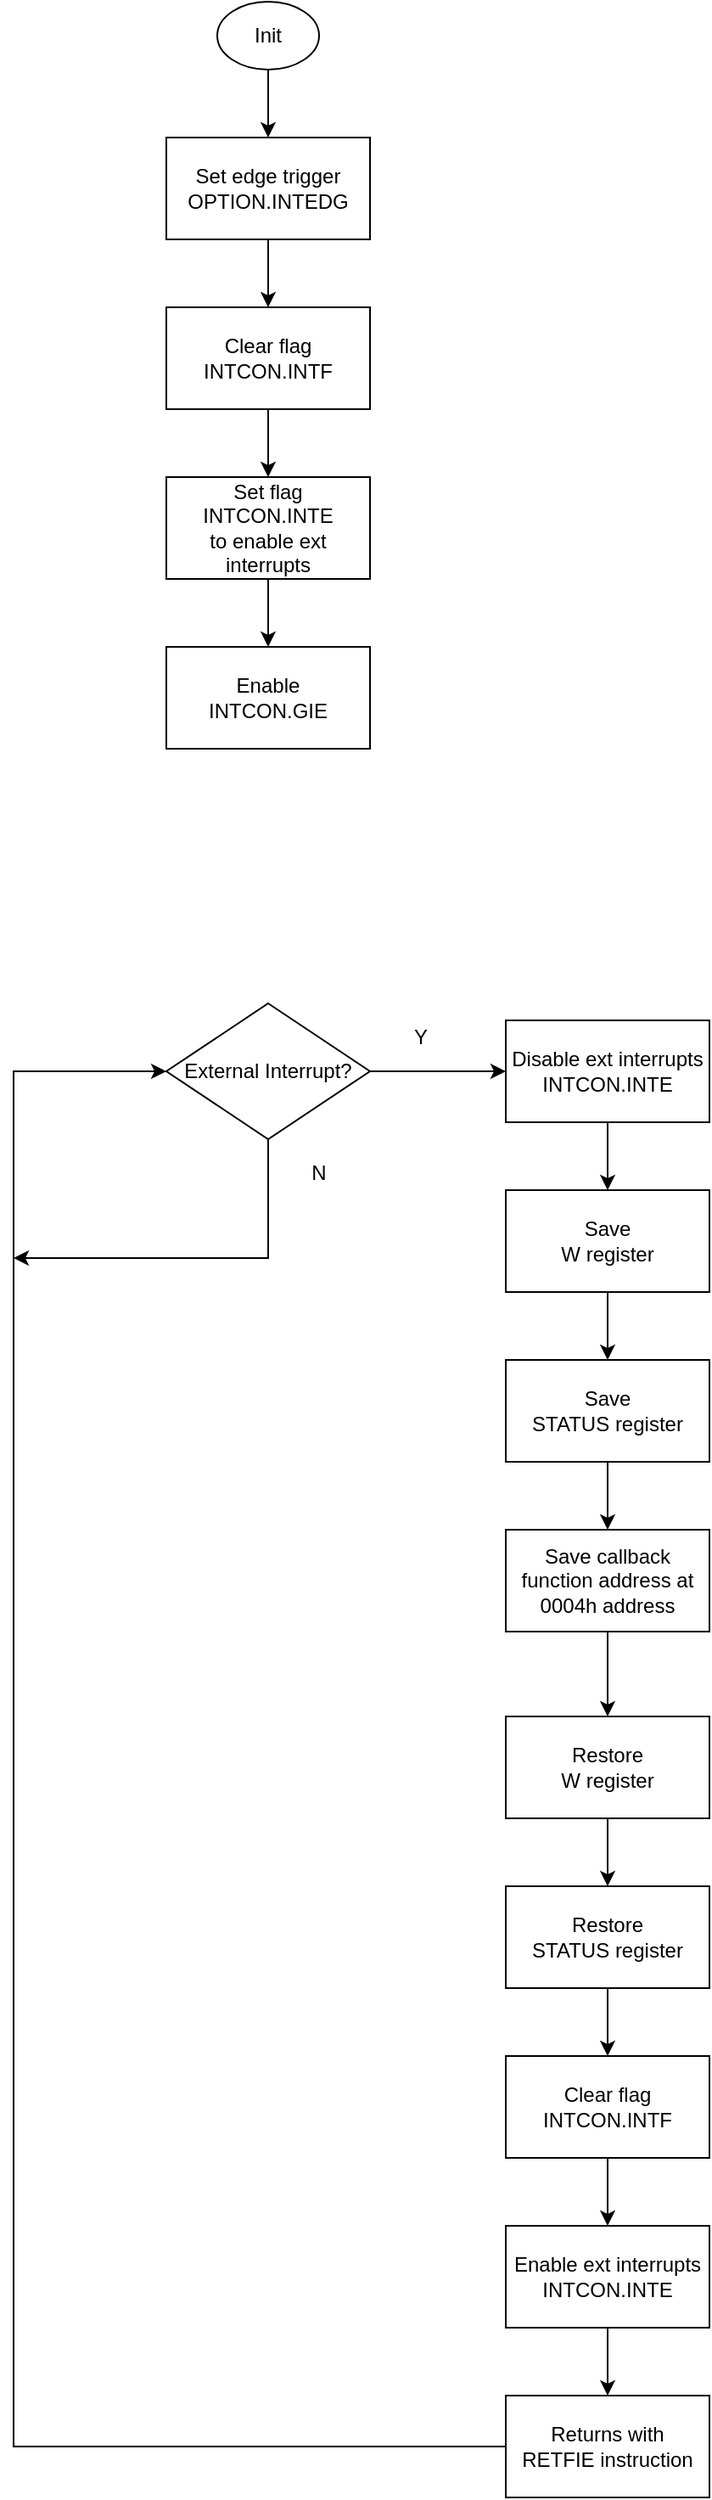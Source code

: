 <mxfile version="14.6.11" type="device"><diagram id="2L06irbRyKccJMHdlIap" name="Page-1"><mxGraphModel dx="2062" dy="762" grid="1" gridSize="10" guides="1" tooltips="1" connect="1" arrows="1" fold="1" page="1" pageScale="1" pageWidth="850" pageHeight="1100" math="0" shadow="0"><root><mxCell id="0"/><mxCell id="1" parent="0"/><mxCell id="25_WZWeoTZdljpmqgG4W-18" style="edgeStyle=orthogonalEdgeStyle;rounded=0;orthogonalLoop=1;jettySize=auto;html=1;" edge="1" parent="1" source="25_WZWeoTZdljpmqgG4W-1" target="25_WZWeoTZdljpmqgG4W-3"><mxGeometry relative="1" as="geometry"/></mxCell><mxCell id="25_WZWeoTZdljpmqgG4W-1" value="Init" style="ellipse;whiteSpace=wrap;html=1;" vertex="1" parent="1"><mxGeometry x="310" y="20" width="60" height="40" as="geometry"/></mxCell><mxCell id="25_WZWeoTZdljpmqgG4W-2" value="Enable&lt;br&gt;INTCON.GIE" style="rounded=0;whiteSpace=wrap;html=1;" vertex="1" parent="1"><mxGeometry x="280" y="400" width="120" height="60" as="geometry"/></mxCell><mxCell id="25_WZWeoTZdljpmqgG4W-19" style="edgeStyle=orthogonalEdgeStyle;rounded=0;orthogonalLoop=1;jettySize=auto;html=1;" edge="1" parent="1" source="25_WZWeoTZdljpmqgG4W-3" target="25_WZWeoTZdljpmqgG4W-4"><mxGeometry relative="1" as="geometry"/></mxCell><mxCell id="25_WZWeoTZdljpmqgG4W-3" value="Set edge trigger&lt;br&gt;OPTION.INTEDG" style="rounded=0;whiteSpace=wrap;html=1;" vertex="1" parent="1"><mxGeometry x="280" y="100" width="120" height="60" as="geometry"/></mxCell><mxCell id="25_WZWeoTZdljpmqgG4W-20" style="edgeStyle=orthogonalEdgeStyle;rounded=0;orthogonalLoop=1;jettySize=auto;html=1;entryX=0.5;entryY=0;entryDx=0;entryDy=0;" edge="1" parent="1" source="25_WZWeoTZdljpmqgG4W-4" target="25_WZWeoTZdljpmqgG4W-9"><mxGeometry relative="1" as="geometry"/></mxCell><mxCell id="25_WZWeoTZdljpmqgG4W-4" value="Clear flag&lt;br&gt;INTCON.INTF" style="rounded=0;whiteSpace=wrap;html=1;" vertex="1" parent="1"><mxGeometry x="280" y="200" width="120" height="60" as="geometry"/></mxCell><mxCell id="25_WZWeoTZdljpmqgG4W-27" style="edgeStyle=orthogonalEdgeStyle;rounded=0;orthogonalLoop=1;jettySize=auto;html=1;entryX=0.5;entryY=0;entryDx=0;entryDy=0;" edge="1" parent="1" source="25_WZWeoTZdljpmqgG4W-5" target="25_WZWeoTZdljpmqgG4W-16"><mxGeometry relative="1" as="geometry"/></mxCell><mxCell id="25_WZWeoTZdljpmqgG4W-5" value="Save callback function address at 0004h address" style="rounded=0;whiteSpace=wrap;html=1;" vertex="1" parent="1"><mxGeometry x="480" y="920" width="120" height="60" as="geometry"/></mxCell><mxCell id="25_WZWeoTZdljpmqgG4W-24" style="edgeStyle=orthogonalEdgeStyle;rounded=0;orthogonalLoop=1;jettySize=auto;html=1;entryX=0.5;entryY=0;entryDx=0;entryDy=0;" edge="1" parent="1" source="25_WZWeoTZdljpmqgG4W-6" target="25_WZWeoTZdljpmqgG4W-14"><mxGeometry relative="1" as="geometry"/></mxCell><mxCell id="25_WZWeoTZdljpmqgG4W-6" value="Disable ext interrupts&lt;br&gt;INTCON.INTE" style="rounded=0;whiteSpace=wrap;html=1;" vertex="1" parent="1"><mxGeometry x="480" y="620" width="120" height="60" as="geometry"/></mxCell><mxCell id="25_WZWeoTZdljpmqgG4W-31" style="edgeStyle=orthogonalEdgeStyle;rounded=0;orthogonalLoop=1;jettySize=auto;html=1;entryX=0.5;entryY=0;entryDx=0;entryDy=0;" edge="1" parent="1" source="25_WZWeoTZdljpmqgG4W-7" target="25_WZWeoTZdljpmqgG4W-12"><mxGeometry relative="1" as="geometry"/></mxCell><mxCell id="25_WZWeoTZdljpmqgG4W-7" value="Enable ext interrupts&lt;br&gt;INTCON.INTE" style="rounded=0;whiteSpace=wrap;html=1;" vertex="1" parent="1"><mxGeometry x="480" y="1330" width="120" height="60" as="geometry"/></mxCell><mxCell id="25_WZWeoTZdljpmqgG4W-21" style="edgeStyle=orthogonalEdgeStyle;rounded=0;orthogonalLoop=1;jettySize=auto;html=1;entryX=0.5;entryY=0;entryDx=0;entryDy=0;" edge="1" parent="1" source="25_WZWeoTZdljpmqgG4W-9" target="25_WZWeoTZdljpmqgG4W-2"><mxGeometry relative="1" as="geometry"/></mxCell><mxCell id="25_WZWeoTZdljpmqgG4W-9" value="Set flag&lt;br&gt;INTCON.INTE&lt;br&gt;to enable ext interrupts" style="rounded=0;whiteSpace=wrap;html=1;" vertex="1" parent="1"><mxGeometry x="280" y="300" width="120" height="60" as="geometry"/></mxCell><mxCell id="25_WZWeoTZdljpmqgG4W-23" style="edgeStyle=orthogonalEdgeStyle;rounded=0;orthogonalLoop=1;jettySize=auto;html=1;entryX=0;entryY=0.5;entryDx=0;entryDy=0;" edge="1" parent="1" source="25_WZWeoTZdljpmqgG4W-10" target="25_WZWeoTZdljpmqgG4W-6"><mxGeometry relative="1" as="geometry"/></mxCell><mxCell id="25_WZWeoTZdljpmqgG4W-39" style="edgeStyle=orthogonalEdgeStyle;rounded=0;orthogonalLoop=1;jettySize=auto;html=1;" edge="1" parent="1" source="25_WZWeoTZdljpmqgG4W-10"><mxGeometry relative="1" as="geometry"><mxPoint x="190" y="760" as="targetPoint"/><Array as="points"><mxPoint x="340" y="760"/></Array></mxGeometry></mxCell><mxCell id="25_WZWeoTZdljpmqgG4W-10" value="External Interrupt?" style="rhombus;whiteSpace=wrap;html=1;" vertex="1" parent="1"><mxGeometry x="280" y="610" width="120" height="80" as="geometry"/></mxCell><mxCell id="25_WZWeoTZdljpmqgG4W-37" style="edgeStyle=orthogonalEdgeStyle;rounded=0;orthogonalLoop=1;jettySize=auto;html=1;entryX=0;entryY=0.5;entryDx=0;entryDy=0;" edge="1" parent="1" source="25_WZWeoTZdljpmqgG4W-12" target="25_WZWeoTZdljpmqgG4W-10"><mxGeometry relative="1" as="geometry"><mxPoint x="210" y="736" as="targetPoint"/><Array as="points"><mxPoint x="190" y="1460"/><mxPoint x="190" y="650"/></Array></mxGeometry></mxCell><mxCell id="25_WZWeoTZdljpmqgG4W-12" value="Returns with&lt;br&gt;RETFIE instruction" style="rounded=0;whiteSpace=wrap;html=1;" vertex="1" parent="1"><mxGeometry x="480" y="1430" width="120" height="60" as="geometry"/></mxCell><mxCell id="25_WZWeoTZdljpmqgG4W-30" style="edgeStyle=orthogonalEdgeStyle;rounded=0;orthogonalLoop=1;jettySize=auto;html=1;entryX=0.5;entryY=0;entryDx=0;entryDy=0;" edge="1" parent="1" source="25_WZWeoTZdljpmqgG4W-13" target="25_WZWeoTZdljpmqgG4W-7"><mxGeometry relative="1" as="geometry"/></mxCell><mxCell id="25_WZWeoTZdljpmqgG4W-13" value="Clear flag&lt;br&gt;INTCON.INTF" style="rounded=0;whiteSpace=wrap;html=1;" vertex="1" parent="1"><mxGeometry x="480" y="1230" width="120" height="60" as="geometry"/></mxCell><mxCell id="25_WZWeoTZdljpmqgG4W-25" style="edgeStyle=orthogonalEdgeStyle;rounded=0;orthogonalLoop=1;jettySize=auto;html=1;" edge="1" parent="1" source="25_WZWeoTZdljpmqgG4W-14" target="25_WZWeoTZdljpmqgG4W-15"><mxGeometry relative="1" as="geometry"/></mxCell><mxCell id="25_WZWeoTZdljpmqgG4W-14" value="Save &lt;br&gt;W register" style="rounded=0;whiteSpace=wrap;html=1;" vertex="1" parent="1"><mxGeometry x="480" y="720" width="120" height="60" as="geometry"/></mxCell><mxCell id="25_WZWeoTZdljpmqgG4W-26" style="edgeStyle=orthogonalEdgeStyle;rounded=0;orthogonalLoop=1;jettySize=auto;html=1;entryX=0.5;entryY=0;entryDx=0;entryDy=0;" edge="1" parent="1" source="25_WZWeoTZdljpmqgG4W-15" target="25_WZWeoTZdljpmqgG4W-5"><mxGeometry relative="1" as="geometry"/></mxCell><mxCell id="25_WZWeoTZdljpmqgG4W-15" value="Save &lt;br&gt;STATUS register" style="rounded=0;whiteSpace=wrap;html=1;" vertex="1" parent="1"><mxGeometry x="480" y="820" width="120" height="60" as="geometry"/></mxCell><mxCell id="25_WZWeoTZdljpmqgG4W-28" style="edgeStyle=orthogonalEdgeStyle;rounded=0;orthogonalLoop=1;jettySize=auto;html=1;entryX=0.5;entryY=0;entryDx=0;entryDy=0;" edge="1" parent="1" source="25_WZWeoTZdljpmqgG4W-16" target="25_WZWeoTZdljpmqgG4W-17"><mxGeometry relative="1" as="geometry"/></mxCell><mxCell id="25_WZWeoTZdljpmqgG4W-16" value="Restore &lt;br&gt;W register" style="rounded=0;whiteSpace=wrap;html=1;" vertex="1" parent="1"><mxGeometry x="480" y="1030" width="120" height="60" as="geometry"/></mxCell><mxCell id="25_WZWeoTZdljpmqgG4W-29" style="edgeStyle=orthogonalEdgeStyle;rounded=0;orthogonalLoop=1;jettySize=auto;html=1;entryX=0.5;entryY=0;entryDx=0;entryDy=0;" edge="1" parent="1" source="25_WZWeoTZdljpmqgG4W-17" target="25_WZWeoTZdljpmqgG4W-13"><mxGeometry relative="1" as="geometry"/></mxCell><mxCell id="25_WZWeoTZdljpmqgG4W-17" value="Restore&lt;br&gt;STATUS register" style="rounded=0;whiteSpace=wrap;html=1;" vertex="1" parent="1"><mxGeometry x="480" y="1130" width="120" height="60" as="geometry"/></mxCell><mxCell id="25_WZWeoTZdljpmqgG4W-35" value="Y" style="text;html=1;strokeColor=none;fillColor=none;align=center;verticalAlign=middle;whiteSpace=wrap;rounded=0;" vertex="1" parent="1"><mxGeometry x="410" y="620" width="40" height="20" as="geometry"/></mxCell><mxCell id="25_WZWeoTZdljpmqgG4W-36" value="N" style="text;html=1;strokeColor=none;fillColor=none;align=center;verticalAlign=middle;whiteSpace=wrap;rounded=0;" vertex="1" parent="1"><mxGeometry x="350" y="700" width="40" height="20" as="geometry"/></mxCell></root></mxGraphModel></diagram></mxfile>